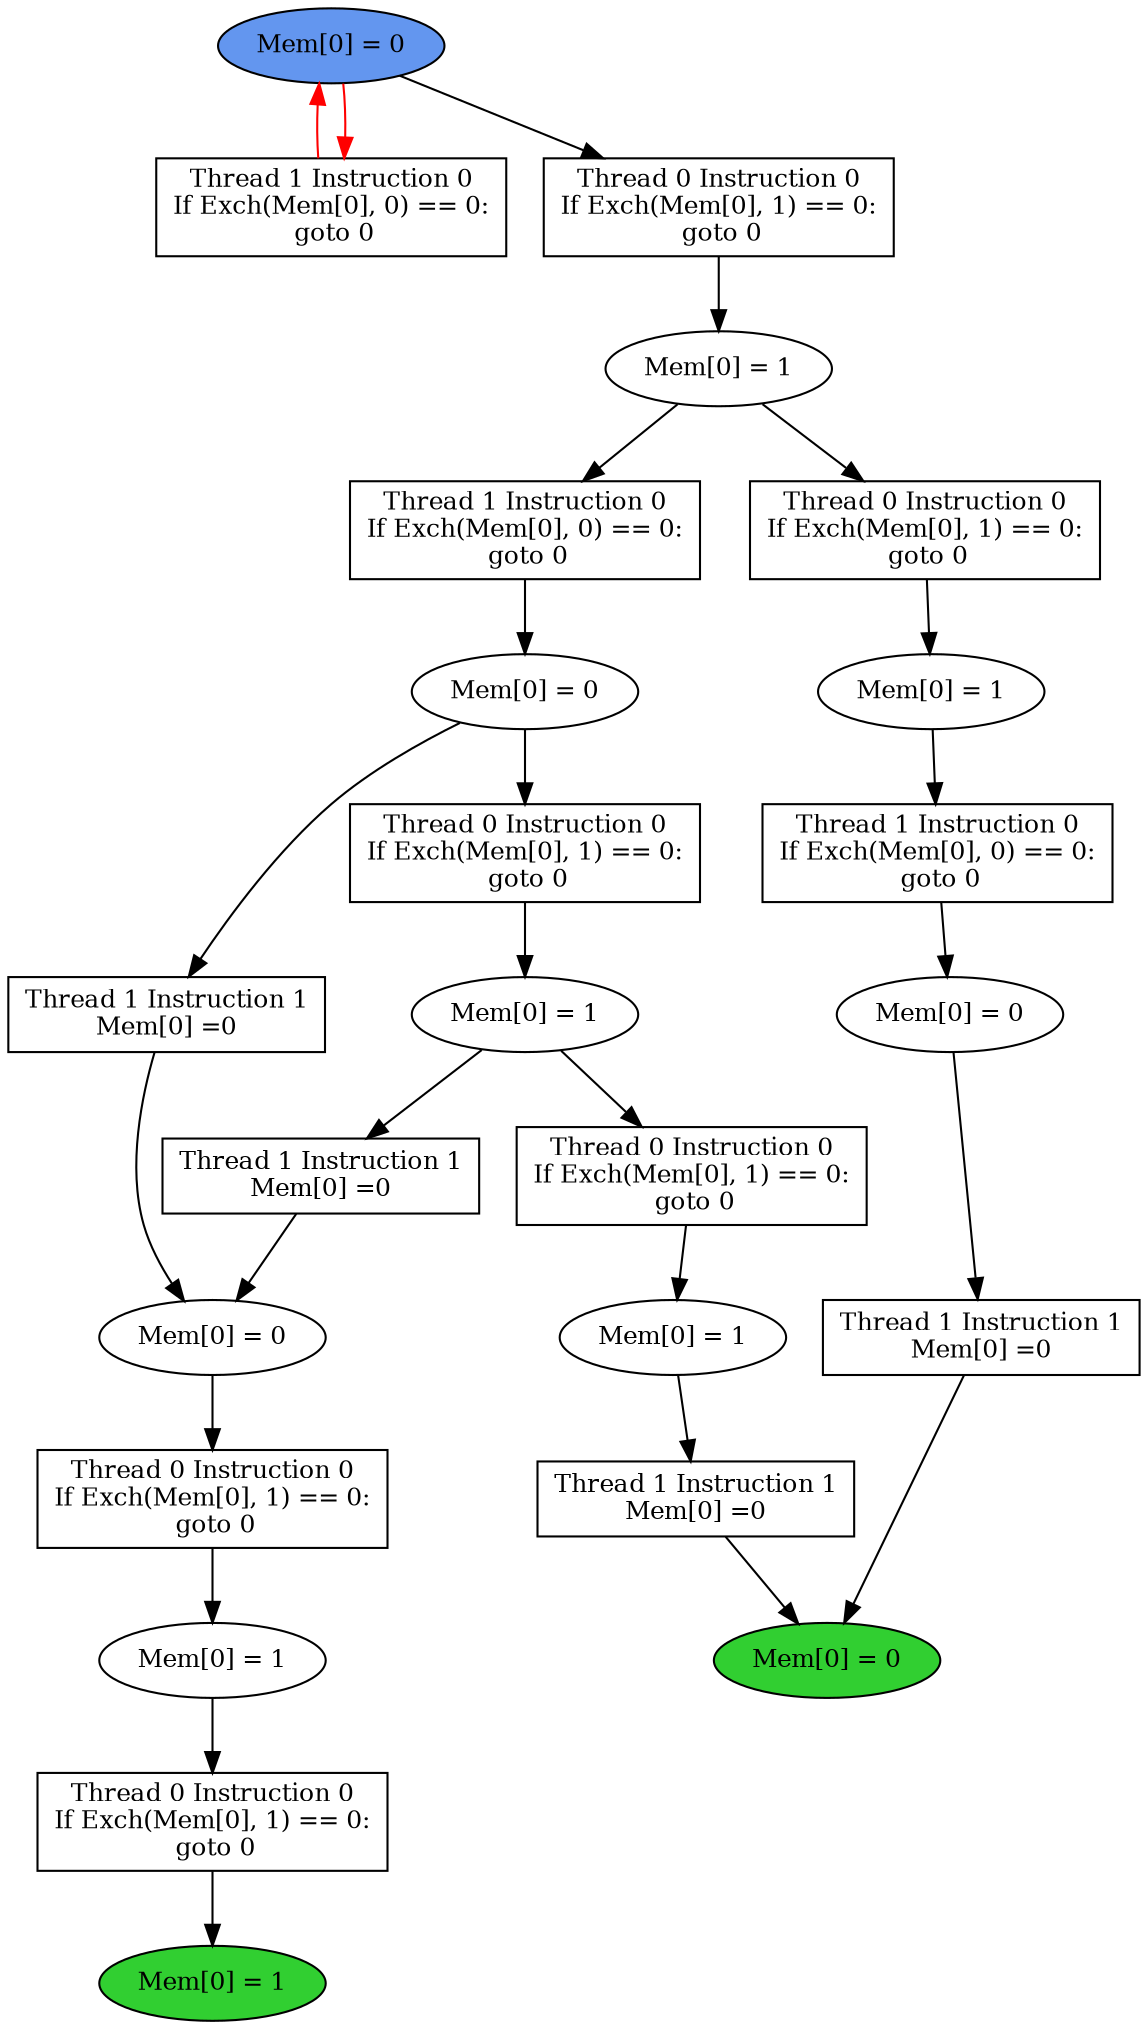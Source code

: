 digraph "graph" {
graph [fontsize=12]
node [fontsize=12]
edge [fontsize=12]
rankdir=TB;
"N21" -> "N15" [uuid = "<A0, END0>", color = "#000000", fontcolor = "#ffffff", style = "solid", label = "", dir = "forward", weight = "1"]
"N16" -> "N15" [uuid = "<A1, END0>", color = "#000000", fontcolor = "#ffffff", style = "solid", label = "", dir = "forward", weight = "1"]
"N27" -> "N26" [uuid = "<A2, S1>", color = "#000000", fontcolor = "#ffffff", style = "solid", label = "", dir = "forward", weight = "1"]
"N18" -> "N17" [uuid = "<A3, S0>", color = "#000000", fontcolor = "#ffffff", style = "solid", label = "", dir = "forward", weight = "1"]
"N34" -> "N33" [uuid = "<A4, START$0>", color = "#ff0000", fontcolor = "#ffffff", style = "solid", label = "", dir = "back", weight = "1"]
"N14" -> "N12" [uuid = "<A5, S7>", color = "#000000", fontcolor = "#ffffff", style = "solid", label = "", dir = "forward", weight = "1"]
"N13" -> "N12" [uuid = "<A6, S7>", color = "#000000", fontcolor = "#ffffff", style = "solid", label = "", dir = "forward", weight = "1"]
"N9" -> "N8" [uuid = "<A7, END1>", color = "#000000", fontcolor = "#ffffff", style = "solid", label = "", dir = "forward", weight = "1"]
"N29" -> "N28" [uuid = "<A8, S6>", color = "#000000", fontcolor = "#ffffff", style = "solid", label = "", dir = "forward", weight = "1"]
"N11" -> "N10" [uuid = "<A9, S5>", color = "#000000", fontcolor = "#ffffff", style = "solid", label = "", dir = "forward", weight = "1"]
"N23" -> "N22" [uuid = "<A10, S4>", color = "#000000", fontcolor = "#ffffff", style = "solid", label = "", dir = "forward", weight = "1"]
"N20" -> "N19" [uuid = "<A11, S3>", color = "#000000", fontcolor = "#ffffff", style = "solid", label = "", dir = "forward", weight = "1"]
"N25" -> "N24" [uuid = "<A12, S2>", color = "#000000", fontcolor = "#ffffff", style = "solid", label = "", dir = "forward", weight = "1"]
"N22" -> "N21" [uuid = "<A0, S4>", color = "#000000", fontcolor = "#ffffff", style = "solid", label = "", dir = "forward", weight = "1"]
"N17" -> "N16" [uuid = "<A1, S0>", color = "#000000", fontcolor = "#ffffff", style = "solid", label = "", dir = "forward", weight = "1"]
"N28" -> "N27" [uuid = "<A2, S6>", color = "#000000", fontcolor = "#ffffff", style = "solid", label = "", dir = "forward", weight = "1"]
"N19" -> "N18" [uuid = "<A3, S3>", color = "#000000", fontcolor = "#ffffff", style = "solid", label = "", dir = "forward", weight = "1"]
"N34" -> "N33" [uuid = "<A4, START$0>", color = "#ff0000", fontcolor = "#ffffff", style = "solid", label = "", dir = "forward", weight = "1"]
"N24" -> "N14" [uuid = "<A5, S2>", color = "#000000", fontcolor = "#ffffff", style = "solid", label = "", dir = "forward", weight = "1"]
"N26" -> "N13" [uuid = "<A6, S1>", color = "#000000", fontcolor = "#ffffff", style = "solid", label = "", dir = "forward", weight = "1"]
"N10" -> "N9" [uuid = "<A7, S5>", color = "#000000", fontcolor = "#ffffff", style = "solid", label = "", dir = "forward", weight = "1"]
"N34" -> "N29" [uuid = "<A8, START$0>", color = "#000000", fontcolor = "#ffffff", style = "solid", label = "", dir = "forward", weight = "1"]
"N12" -> "N11" [uuid = "<A9, S7>", color = "#000000", fontcolor = "#ffffff", style = "solid", label = "", dir = "forward", weight = "1"]
"N24" -> "N23" [uuid = "<A10, S2>", color = "#000000", fontcolor = "#ffffff", style = "solid", label = "", dir = "forward", weight = "1"]
"N28" -> "N20" [uuid = "<A11, S6>", color = "#000000", fontcolor = "#ffffff", style = "solid", label = "", dir = "forward", weight = "1"]
"N26" -> "N25" [uuid = "<A12, S1>", color = "#000000", fontcolor = "#ffffff", style = "solid", label = "", dir = "forward", weight = "1"]
"N8" [uuid="END1", label="Mem[0] = 1", fillcolor = "#31cf31", fontcolor = "#000000", shape = "ellipse", style = "filled, solid"]
"N9" [uuid="A7", label="Thread 0 Instruction 0
If Exch(Mem[0], 1) == 0:
 goto 0", fillcolor = "#ffffff", fontcolor = "#000000", shape = "box", style = "filled, solid"]
"N10" [uuid="S5", label="Mem[0] = 1", fillcolor = "#ffffff", fontcolor = "#000000", shape = "ellipse", style = "filled, solid"]
"N11" [uuid="A9", label="Thread 0 Instruction 0
If Exch(Mem[0], 1) == 0:
 goto 0", fillcolor = "#ffffff", fontcolor = "#000000", shape = "box", style = "filled, solid"]
"N12" [uuid="S7", label="Mem[0] = 0", fillcolor = "#ffffff", fontcolor = "#000000", shape = "ellipse", style = "filled, solid"]
"N13" [uuid="A6", label="Thread 1 Instruction 1
Mem[0] =0", fillcolor = "#ffffff", fontcolor = "#000000", shape = "box", style = "filled, solid"]
"N14" [uuid="A5", label="Thread 1 Instruction 1
Mem[0] =0", fillcolor = "#ffffff", fontcolor = "#000000", shape = "box", style = "filled, solid"]
"N15" [uuid="END0", label="Mem[0] = 0", fillcolor = "#31cf31", fontcolor = "#000000", shape = "ellipse", style = "filled, solid"]
"N16" [uuid="A1", label="Thread 1 Instruction 1
Mem[0] =0", fillcolor = "#ffffff", fontcolor = "#000000", shape = "box", style = "filled, solid"]
"N17" [uuid="S0", label="Mem[0] = 0", fillcolor = "#ffffff", fontcolor = "#000000", shape = "ellipse", style = "filled, solid"]
"N18" [uuid="A3", label="Thread 1 Instruction 0
If Exch(Mem[0], 0) == 0:
 goto 0", fillcolor = "#ffffff", fontcolor = "#000000", shape = "box", style = "filled, solid"]
"N19" [uuid="S3", label="Mem[0] = 1", fillcolor = "#ffffff", fontcolor = "#000000", shape = "ellipse", style = "filled, solid"]
"N20" [uuid="A11", label="Thread 0 Instruction 0
If Exch(Mem[0], 1) == 0:
 goto 0", fillcolor = "#ffffff", fontcolor = "#000000", shape = "box", style = "filled, solid"]
"N21" [uuid="A0", label="Thread 1 Instruction 1
Mem[0] =0", fillcolor = "#ffffff", fontcolor = "#000000", shape = "box", style = "filled, solid"]
"N22" [uuid="S4", label="Mem[0] = 1", fillcolor = "#ffffff", fontcolor = "#000000", shape = "ellipse", style = "filled, solid"]
"N23" [uuid="A10", label="Thread 0 Instruction 0
If Exch(Mem[0], 1) == 0:
 goto 0", fillcolor = "#ffffff", fontcolor = "#000000", shape = "box", style = "filled, solid"]
"N24" [uuid="S2", label="Mem[0] = 1", fillcolor = "#ffffff", fontcolor = "#000000", shape = "ellipse", style = "filled, solid"]
"N25" [uuid="A12", label="Thread 0 Instruction 0
If Exch(Mem[0], 1) == 0:
 goto 0", fillcolor = "#ffffff", fontcolor = "#000000", shape = "box", style = "filled, solid"]
"N26" [uuid="S1", label="Mem[0] = 0", fillcolor = "#ffffff", fontcolor = "#000000", shape = "ellipse", style = "filled, solid"]
"N27" [uuid="A2", label="Thread 1 Instruction 0
If Exch(Mem[0], 0) == 0:
 goto 0", fillcolor = "#ffffff", fontcolor = "#000000", shape = "box", style = "filled, solid"]
"N28" [uuid="S6", label="Mem[0] = 1", fillcolor = "#ffffff", fontcolor = "#000000", shape = "ellipse", style = "filled, solid"]
"N29" [uuid="A8", label="Thread 0 Instruction 0
If Exch(Mem[0], 1) == 0:
 goto 0", fillcolor = "#ffffff", fontcolor = "#000000", shape = "box", style = "filled, solid"]
"N33" [uuid="A4", label="Thread 1 Instruction 0
If Exch(Mem[0], 0) == 0:
 goto 0", fillcolor = "#ffffff", fontcolor = "#000000", shape = "box", style = "filled, solid"]
"N34" [uuid="START$0", label="Mem[0] = 0", fillcolor = "#6396ef", fontcolor = "#000000", shape = "ellipse", style = "filled, solid"]
}